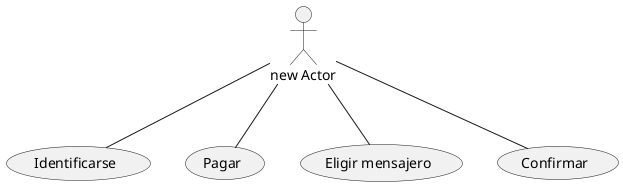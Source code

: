 @startuml

:new Actor: as act
act -- (Identificarse)
act -- (Pagar)
act -- (Eligir mensajero)
act -- (Confirmar)

@enduml